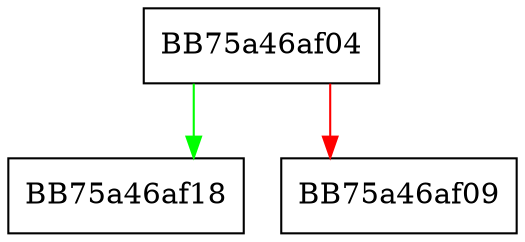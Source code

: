 digraph lua_typename {
  node [shape="box"];
  graph [splines=ortho];
  BB75a46af04 -> BB75a46af18 [color="green"];
  BB75a46af04 -> BB75a46af09 [color="red"];
}